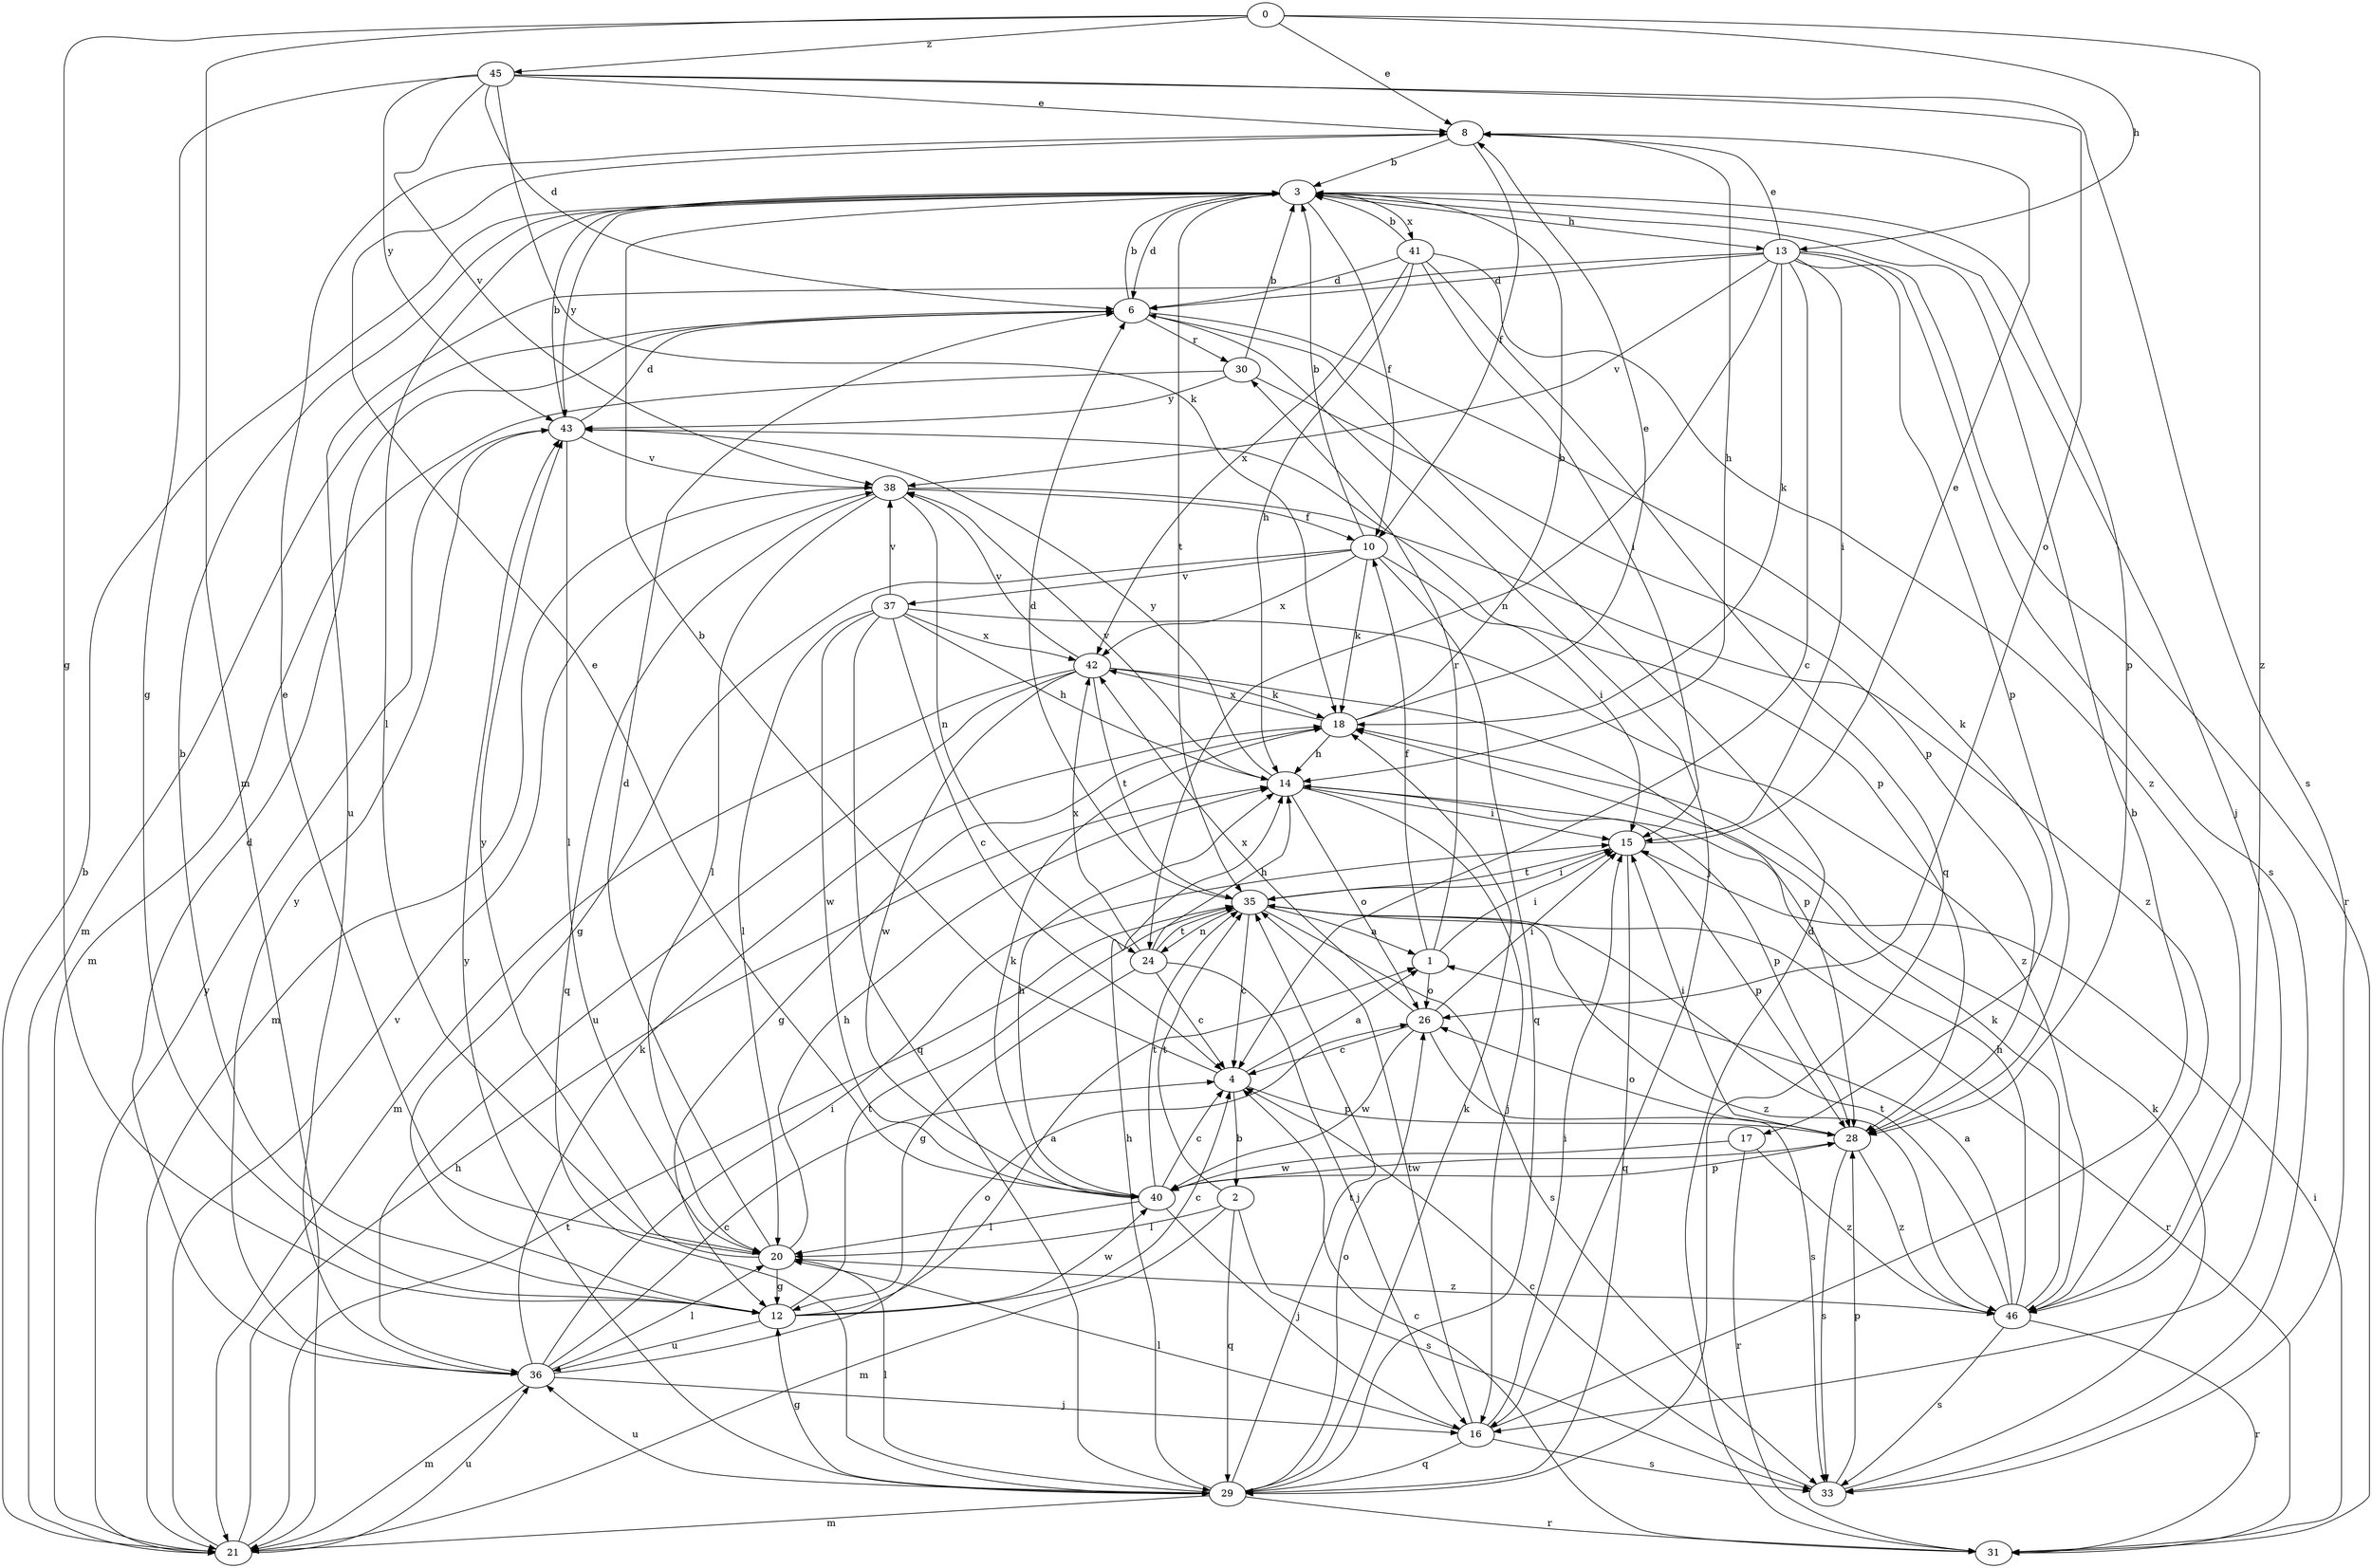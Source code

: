 strict digraph  {
0;
1;
2;
3;
4;
6;
8;
10;
12;
13;
14;
15;
16;
17;
18;
20;
21;
24;
26;
28;
29;
30;
31;
33;
35;
36;
37;
38;
40;
41;
42;
43;
45;
46;
0 -> 8  [label=e];
0 -> 12  [label=g];
0 -> 13  [label=h];
0 -> 21  [label=m];
0 -> 45  [label=z];
0 -> 46  [label=z];
1 -> 10  [label=f];
1 -> 15  [label=i];
1 -> 26  [label=o];
1 -> 30  [label=r];
2 -> 20  [label=l];
2 -> 21  [label=m];
2 -> 29  [label=q];
2 -> 33  [label=s];
2 -> 35  [label=t];
3 -> 6  [label=d];
3 -> 10  [label=f];
3 -> 13  [label=h];
3 -> 16  [label=j];
3 -> 20  [label=l];
3 -> 28  [label=p];
3 -> 35  [label=t];
3 -> 41  [label=x];
3 -> 43  [label=y];
4 -> 1  [label=a];
4 -> 2  [label=b];
4 -> 3  [label=b];
4 -> 28  [label=p];
6 -> 3  [label=b];
6 -> 16  [label=j];
6 -> 17  [label=k];
6 -> 21  [label=m];
6 -> 30  [label=r];
8 -> 3  [label=b];
8 -> 10  [label=f];
8 -> 14  [label=h];
10 -> 3  [label=b];
10 -> 12  [label=g];
10 -> 15  [label=i];
10 -> 18  [label=k];
10 -> 29  [label=q];
10 -> 37  [label=v];
10 -> 42  [label=x];
12 -> 1  [label=a];
12 -> 3  [label=b];
12 -> 4  [label=c];
12 -> 35  [label=t];
12 -> 36  [label=u];
12 -> 40  [label=w];
13 -> 4  [label=c];
13 -> 6  [label=d];
13 -> 8  [label=e];
13 -> 15  [label=i];
13 -> 18  [label=k];
13 -> 24  [label=n];
13 -> 28  [label=p];
13 -> 31  [label=r];
13 -> 33  [label=s];
13 -> 36  [label=u];
13 -> 38  [label=v];
14 -> 15  [label=i];
14 -> 16  [label=j];
14 -> 26  [label=o];
14 -> 28  [label=p];
14 -> 38  [label=v];
14 -> 43  [label=y];
15 -> 8  [label=e];
15 -> 28  [label=p];
15 -> 29  [label=q];
15 -> 35  [label=t];
16 -> 3  [label=b];
16 -> 15  [label=i];
16 -> 20  [label=l];
16 -> 29  [label=q];
16 -> 33  [label=s];
16 -> 35  [label=t];
17 -> 31  [label=r];
17 -> 40  [label=w];
17 -> 46  [label=z];
18 -> 3  [label=b];
18 -> 8  [label=e];
18 -> 12  [label=g];
18 -> 14  [label=h];
18 -> 42  [label=x];
20 -> 6  [label=d];
20 -> 8  [label=e];
20 -> 12  [label=g];
20 -> 14  [label=h];
20 -> 43  [label=y];
20 -> 46  [label=z];
21 -> 3  [label=b];
21 -> 14  [label=h];
21 -> 35  [label=t];
21 -> 36  [label=u];
21 -> 38  [label=v];
21 -> 43  [label=y];
24 -> 4  [label=c];
24 -> 12  [label=g];
24 -> 14  [label=h];
24 -> 16  [label=j];
24 -> 35  [label=t];
24 -> 42  [label=x];
26 -> 4  [label=c];
26 -> 15  [label=i];
26 -> 33  [label=s];
26 -> 40  [label=w];
26 -> 42  [label=x];
28 -> 15  [label=i];
28 -> 26  [label=o];
28 -> 33  [label=s];
28 -> 40  [label=w];
28 -> 46  [label=z];
29 -> 12  [label=g];
29 -> 14  [label=h];
29 -> 18  [label=k];
29 -> 20  [label=l];
29 -> 21  [label=m];
29 -> 26  [label=o];
29 -> 31  [label=r];
29 -> 35  [label=t];
29 -> 36  [label=u];
29 -> 43  [label=y];
30 -> 3  [label=b];
30 -> 21  [label=m];
30 -> 28  [label=p];
30 -> 43  [label=y];
31 -> 4  [label=c];
31 -> 6  [label=d];
31 -> 15  [label=i];
33 -> 4  [label=c];
33 -> 18  [label=k];
33 -> 28  [label=p];
35 -> 1  [label=a];
35 -> 4  [label=c];
35 -> 6  [label=d];
35 -> 15  [label=i];
35 -> 24  [label=n];
35 -> 31  [label=r];
35 -> 33  [label=s];
35 -> 46  [label=z];
36 -> 4  [label=c];
36 -> 6  [label=d];
36 -> 15  [label=i];
36 -> 16  [label=j];
36 -> 18  [label=k];
36 -> 20  [label=l];
36 -> 21  [label=m];
36 -> 26  [label=o];
36 -> 43  [label=y];
37 -> 4  [label=c];
37 -> 14  [label=h];
37 -> 20  [label=l];
37 -> 29  [label=q];
37 -> 38  [label=v];
37 -> 40  [label=w];
37 -> 42  [label=x];
37 -> 46  [label=z];
38 -> 10  [label=f];
38 -> 20  [label=l];
38 -> 21  [label=m];
38 -> 24  [label=n];
38 -> 29  [label=q];
38 -> 46  [label=z];
40 -> 4  [label=c];
40 -> 8  [label=e];
40 -> 14  [label=h];
40 -> 16  [label=j];
40 -> 18  [label=k];
40 -> 20  [label=l];
40 -> 28  [label=p];
40 -> 35  [label=t];
41 -> 3  [label=b];
41 -> 6  [label=d];
41 -> 14  [label=h];
41 -> 15  [label=i];
41 -> 29  [label=q];
41 -> 42  [label=x];
41 -> 46  [label=z];
42 -> 18  [label=k];
42 -> 21  [label=m];
42 -> 28  [label=p];
42 -> 35  [label=t];
42 -> 36  [label=u];
42 -> 38  [label=v];
42 -> 40  [label=w];
43 -> 3  [label=b];
43 -> 6  [label=d];
43 -> 20  [label=l];
43 -> 28  [label=p];
43 -> 38  [label=v];
45 -> 6  [label=d];
45 -> 8  [label=e];
45 -> 12  [label=g];
45 -> 18  [label=k];
45 -> 26  [label=o];
45 -> 33  [label=s];
45 -> 38  [label=v];
45 -> 43  [label=y];
46 -> 1  [label=a];
46 -> 14  [label=h];
46 -> 18  [label=k];
46 -> 31  [label=r];
46 -> 33  [label=s];
46 -> 35  [label=t];
}
